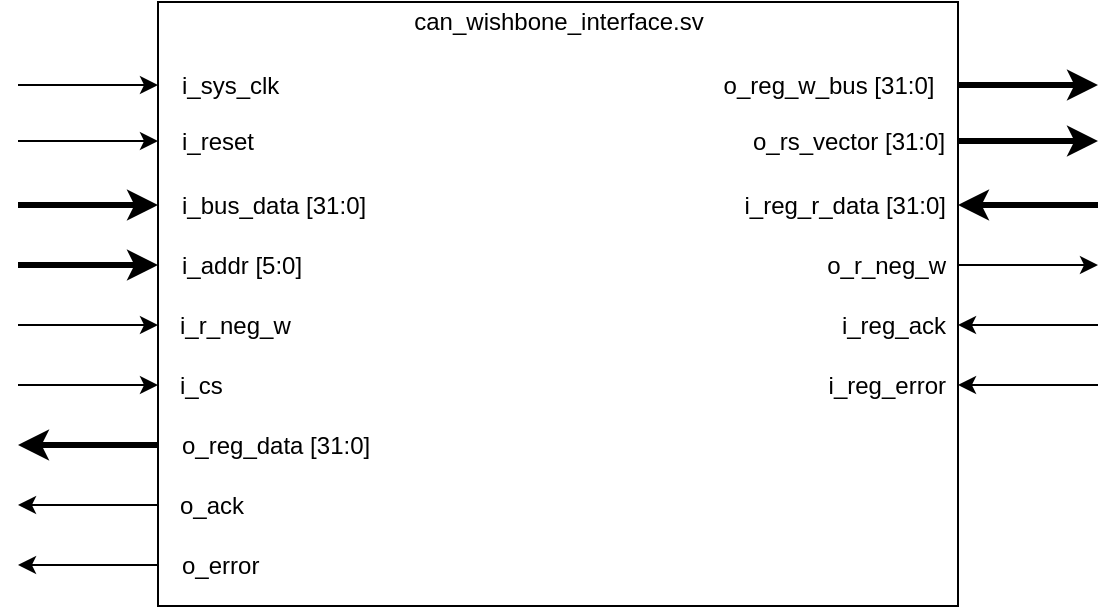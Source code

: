 <mxfile version="13.3.4" type="google"><diagram id="iEWqzY0Ynu-se2ifLzWV" name="Page-1"><mxGraphModel dx="1304" dy="745" grid="1" gridSize="10" guides="1" tooltips="1" connect="1" arrows="1" fold="1" page="1" pageScale="1" pageWidth="850" pageHeight="1100" math="0" shadow="0"><root><mxCell id="0"/><mxCell id="1" parent="0"/><mxCell id="yihsEGTGYtydch6jOuiD-1" value="" style="rounded=0;whiteSpace=wrap;html=1;" parent="1" vertex="1"><mxGeometry x="30" y="198" width="400" height="302" as="geometry"/></mxCell><mxCell id="yihsEGTGYtydch6jOuiD-2" value="i_reset" style="text;html=1;align=left;verticalAlign=middle;resizable=0;points=[];autosize=1;" parent="1" vertex="1"><mxGeometry x="40" y="258" width="50" height="20" as="geometry"/></mxCell><mxCell id="yihsEGTGYtydch6jOuiD-3" value="i_bus_data [31:0]" style="text;html=1;align=left;verticalAlign=middle;resizable=0;points=[];autosize=1;" parent="1" vertex="1"><mxGeometry x="40" y="290" width="110" height="20" as="geometry"/></mxCell><mxCell id="yihsEGTGYtydch6jOuiD-4" value="i_addr [5:0]" style="text;html=1;align=left;verticalAlign=middle;resizable=0;points=[];autosize=1;" parent="1" vertex="1"><mxGeometry x="40" y="320" width="80" height="20" as="geometry"/></mxCell><mxCell id="yihsEGTGYtydch6jOuiD-5" value="i_r_neg_w" style="text;html=1;align=left;verticalAlign=middle;resizable=0;points=[];autosize=1;" parent="1" vertex="1"><mxGeometry x="39" y="350" width="70" height="20" as="geometry"/></mxCell><mxCell id="yihsEGTGYtydch6jOuiD-6" value="i_cs" style="text;html=1;align=left;verticalAlign=middle;resizable=0;points=[];autosize=1;" parent="1" vertex="1"><mxGeometry x="39" y="380" width="40" height="20" as="geometry"/></mxCell><mxCell id="yihsEGTGYtydch6jOuiD-7" value="o_reg_data [31:0]" style="text;html=1;align=left;verticalAlign=middle;resizable=0;points=[];autosize=1;" parent="1" vertex="1"><mxGeometry x="40" y="410" width="110" height="20" as="geometry"/></mxCell><mxCell id="yihsEGTGYtydch6jOuiD-8" value="o_ack" style="text;html=1;align=left;verticalAlign=middle;resizable=0;points=[];autosize=1;" parent="1" vertex="1"><mxGeometry x="39" y="440" width="50" height="20" as="geometry"/></mxCell><mxCell id="yihsEGTGYtydch6jOuiD-10" value="o_error" style="text;html=1;align=left;verticalAlign=middle;resizable=0;points=[];autosize=1;" parent="1" vertex="1"><mxGeometry x="40" y="470" width="50" height="20" as="geometry"/></mxCell><mxCell id="yihsEGTGYtydch6jOuiD-11" value="i_sys_clk" style="text;html=1;align=left;verticalAlign=middle;resizable=0;points=[];autosize=1;" parent="1" vertex="1"><mxGeometry x="40" y="230" width="60" height="20" as="geometry"/></mxCell><mxCell id="yihsEGTGYtydch6jOuiD-12" value="can_wishbone_interface.sv" style="text;html=1;align=center;verticalAlign=middle;resizable=0;points=[];autosize=1;" parent="1" vertex="1"><mxGeometry x="150" y="198" width="160" height="20" as="geometry"/></mxCell><mxCell id="yihsEGTGYtydch6jOuiD-52" value="" style="endArrow=classic;html=1;edgeStyle=orthogonalEdgeStyle;rounded=0;" parent="1" edge="1"><mxGeometry width="50" height="50" relative="1" as="geometry"><mxPoint x="-40" y="239.5" as="sourcePoint"/><mxPoint x="30" y="239.5" as="targetPoint"/></mxGeometry></mxCell><mxCell id="yihsEGTGYtydch6jOuiD-53" value="" style="endArrow=classic;html=1;edgeStyle=orthogonalEdgeStyle;rounded=0;" parent="1" edge="1"><mxGeometry width="50" height="50" relative="1" as="geometry"><mxPoint x="-40" y="267.5" as="sourcePoint"/><mxPoint x="30" y="267.5" as="targetPoint"/></mxGeometry></mxCell><mxCell id="yihsEGTGYtydch6jOuiD-54" value="" style="endArrow=classic;html=1;edgeStyle=orthogonalEdgeStyle;rounded=0;strokeWidth=3;" parent="1" edge="1"><mxGeometry width="50" height="50" relative="1" as="geometry"><mxPoint x="-40" y="299.5" as="sourcePoint"/><mxPoint x="30" y="299.5" as="targetPoint"/></mxGeometry></mxCell><mxCell id="yihsEGTGYtydch6jOuiD-55" value="" style="endArrow=classic;html=1;edgeStyle=orthogonalEdgeStyle;rounded=0;strokeWidth=3;" parent="1" edge="1"><mxGeometry width="50" height="50" relative="1" as="geometry"><mxPoint x="-40" y="329.5" as="sourcePoint"/><mxPoint x="30" y="329.5" as="targetPoint"/></mxGeometry></mxCell><mxCell id="yihsEGTGYtydch6jOuiD-56" value="" style="endArrow=classic;html=1;edgeStyle=orthogonalEdgeStyle;rounded=0;" parent="1" edge="1"><mxGeometry width="50" height="50" relative="1" as="geometry"><mxPoint x="-40" y="359.5" as="sourcePoint"/><mxPoint x="30" y="359.5" as="targetPoint"/></mxGeometry></mxCell><mxCell id="yihsEGTGYtydch6jOuiD-57" value="" style="endArrow=classic;html=1;edgeStyle=orthogonalEdgeStyle;rounded=0;" parent="1" edge="1"><mxGeometry width="50" height="50" relative="1" as="geometry"><mxPoint x="-40" y="389.5" as="sourcePoint"/><mxPoint x="30" y="389.5" as="targetPoint"/></mxGeometry></mxCell><mxCell id="yihsEGTGYtydch6jOuiD-60" value="" style="endArrow=none;html=1;edgeStyle=orthogonalEdgeStyle;rounded=0;strokeWidth=1;startArrow=classic;startFill=1;endFill=0;" parent="1" edge="1"><mxGeometry width="50" height="50" relative="1" as="geometry"><mxPoint x="430" y="359.5" as="sourcePoint"/><mxPoint x="500" y="359.5" as="targetPoint"/></mxGeometry></mxCell><mxCell id="yihsEGTGYtydch6jOuiD-88" value="" style="endArrow=none;html=1;edgeStyle=orthogonalEdgeStyle;rounded=0;startArrow=classic;startFill=1;endFill=0;strokeWidth=3;" parent="1" edge="1"><mxGeometry width="50" height="50" relative="1" as="geometry"><mxPoint x="-40" y="419.5" as="sourcePoint"/><mxPoint x="30" y="419.5" as="targetPoint"/></mxGeometry></mxCell><mxCell id="yihsEGTGYtydch6jOuiD-89" value="" style="endArrow=none;html=1;edgeStyle=orthogonalEdgeStyle;rounded=0;startArrow=classic;startFill=1;endFill=0;" parent="1" edge="1"><mxGeometry width="50" height="50" relative="1" as="geometry"><mxPoint x="-40" y="449.5" as="sourcePoint"/><mxPoint x="30" y="449.5" as="targetPoint"/></mxGeometry></mxCell><mxCell id="yihsEGTGYtydch6jOuiD-90" value="" style="endArrow=none;html=1;edgeStyle=orthogonalEdgeStyle;rounded=0;startArrow=classic;startFill=1;endFill=0;" parent="1" edge="1"><mxGeometry width="50" height="50" relative="1" as="geometry"><mxPoint x="-40" y="479.5" as="sourcePoint"/><mxPoint x="30" y="479.5" as="targetPoint"/></mxGeometry></mxCell><mxCell id="5dJFrT93vKldARTzseab-5" value="" style="endArrow=classic;html=1;edgeStyle=orthogonalEdgeStyle;rounded=0;strokeWidth=3;" parent="1" edge="1"><mxGeometry width="50" height="50" relative="1" as="geometry"><mxPoint x="430" y="239.5" as="sourcePoint"/><mxPoint x="500" y="239.5" as="targetPoint"/></mxGeometry></mxCell><mxCell id="5dJFrT93vKldARTzseab-6" value="" style="endArrow=classic;html=1;edgeStyle=orthogonalEdgeStyle;rounded=0;strokeWidth=3;" parent="1" edge="1"><mxGeometry width="50" height="50" relative="1" as="geometry"><mxPoint x="430" y="267.5" as="sourcePoint"/><mxPoint x="500" y="267.5" as="targetPoint"/></mxGeometry></mxCell><mxCell id="5dJFrT93vKldARTzseab-7" value="" style="endArrow=classic;html=1;edgeStyle=orthogonalEdgeStyle;rounded=0;strokeWidth=1;" parent="1" edge="1"><mxGeometry width="50" height="50" relative="1" as="geometry"><mxPoint x="430" y="329.5" as="sourcePoint"/><mxPoint x="500" y="329.5" as="targetPoint"/></mxGeometry></mxCell><mxCell id="VEn8HJ89qdPXYAorIjF8-2" value="i_reg_ack" style="text;html=1;align=right;verticalAlign=middle;resizable=0;points=[];autosize=1;" vertex="1" parent="1"><mxGeometry x="355" y="350" width="70" height="20" as="geometry"/></mxCell><mxCell id="VEn8HJ89qdPXYAorIjF8-3" value="i_reg_error" style="text;html=1;align=right;verticalAlign=middle;resizable=0;points=[];autosize=1;" vertex="1" parent="1"><mxGeometry x="355" y="380" width="70" height="20" as="geometry"/></mxCell><mxCell id="VEn8HJ89qdPXYAorIjF8-4" value="i_reg_r_data [31:0]" style="text;html=1;align=right;verticalAlign=middle;resizable=0;points=[];autosize=1;" vertex="1" parent="1"><mxGeometry x="305" y="290" width="120" height="20" as="geometry"/></mxCell><mxCell id="VEn8HJ89qdPXYAorIjF8-6" value="o_r_neg_w" style="text;html=1;align=right;verticalAlign=middle;resizable=0;points=[];autosize=1;" vertex="1" parent="1"><mxGeometry x="355" y="320" width="70" height="20" as="geometry"/></mxCell><mxCell id="VEn8HJ89qdPXYAorIjF8-7" value="o_rs_vector [31:0]" style="text;html=1;align=center;verticalAlign=middle;resizable=0;points=[];autosize=1;" vertex="1" parent="1"><mxGeometry x="320" y="258" width="110" height="20" as="geometry"/></mxCell><mxCell id="VEn8HJ89qdPXYAorIjF8-8" value="o_reg_w_bus [31:0]" style="text;html=1;align=center;verticalAlign=middle;resizable=0;points=[];autosize=1;" vertex="1" parent="1"><mxGeometry x="305" y="230" width="120" height="20" as="geometry"/></mxCell><mxCell id="VEn8HJ89qdPXYAorIjF8-11" value="" style="endArrow=none;html=1;edgeStyle=orthogonalEdgeStyle;rounded=0;strokeWidth=1;startArrow=classic;startFill=1;endFill=0;" edge="1" parent="1"><mxGeometry width="50" height="50" relative="1" as="geometry"><mxPoint x="430" y="389.5" as="sourcePoint"/><mxPoint x="500" y="389.5" as="targetPoint"/></mxGeometry></mxCell><mxCell id="VEn8HJ89qdPXYAorIjF8-12" value="" style="endArrow=none;html=1;edgeStyle=orthogonalEdgeStyle;rounded=0;strokeWidth=3;startArrow=classic;startFill=1;endFill=0;" edge="1" parent="1"><mxGeometry width="50" height="50" relative="1" as="geometry"><mxPoint x="430" y="299.5" as="sourcePoint"/><mxPoint x="500" y="299.5" as="targetPoint"/></mxGeometry></mxCell></root></mxGraphModel></diagram></mxfile>